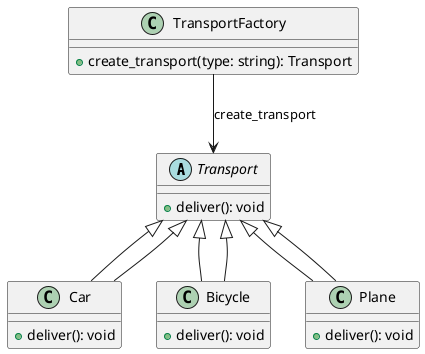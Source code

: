 @startuml
abstract class Transport {
    +deliver(): void
}

class Car extends Transport {
    +deliver(): void
}

class Bicycle extends Transport {
    +deliver(): void
}

class Plane extends Transport {
    +deliver(): void
}

class TransportFactory {
    +create_transport(type: string): Transport
}

TransportFactory --> Transport: create_transport
Transport <|-- Car
Transport <|-- Bicycle
Transport <|-- Plane
@enduml